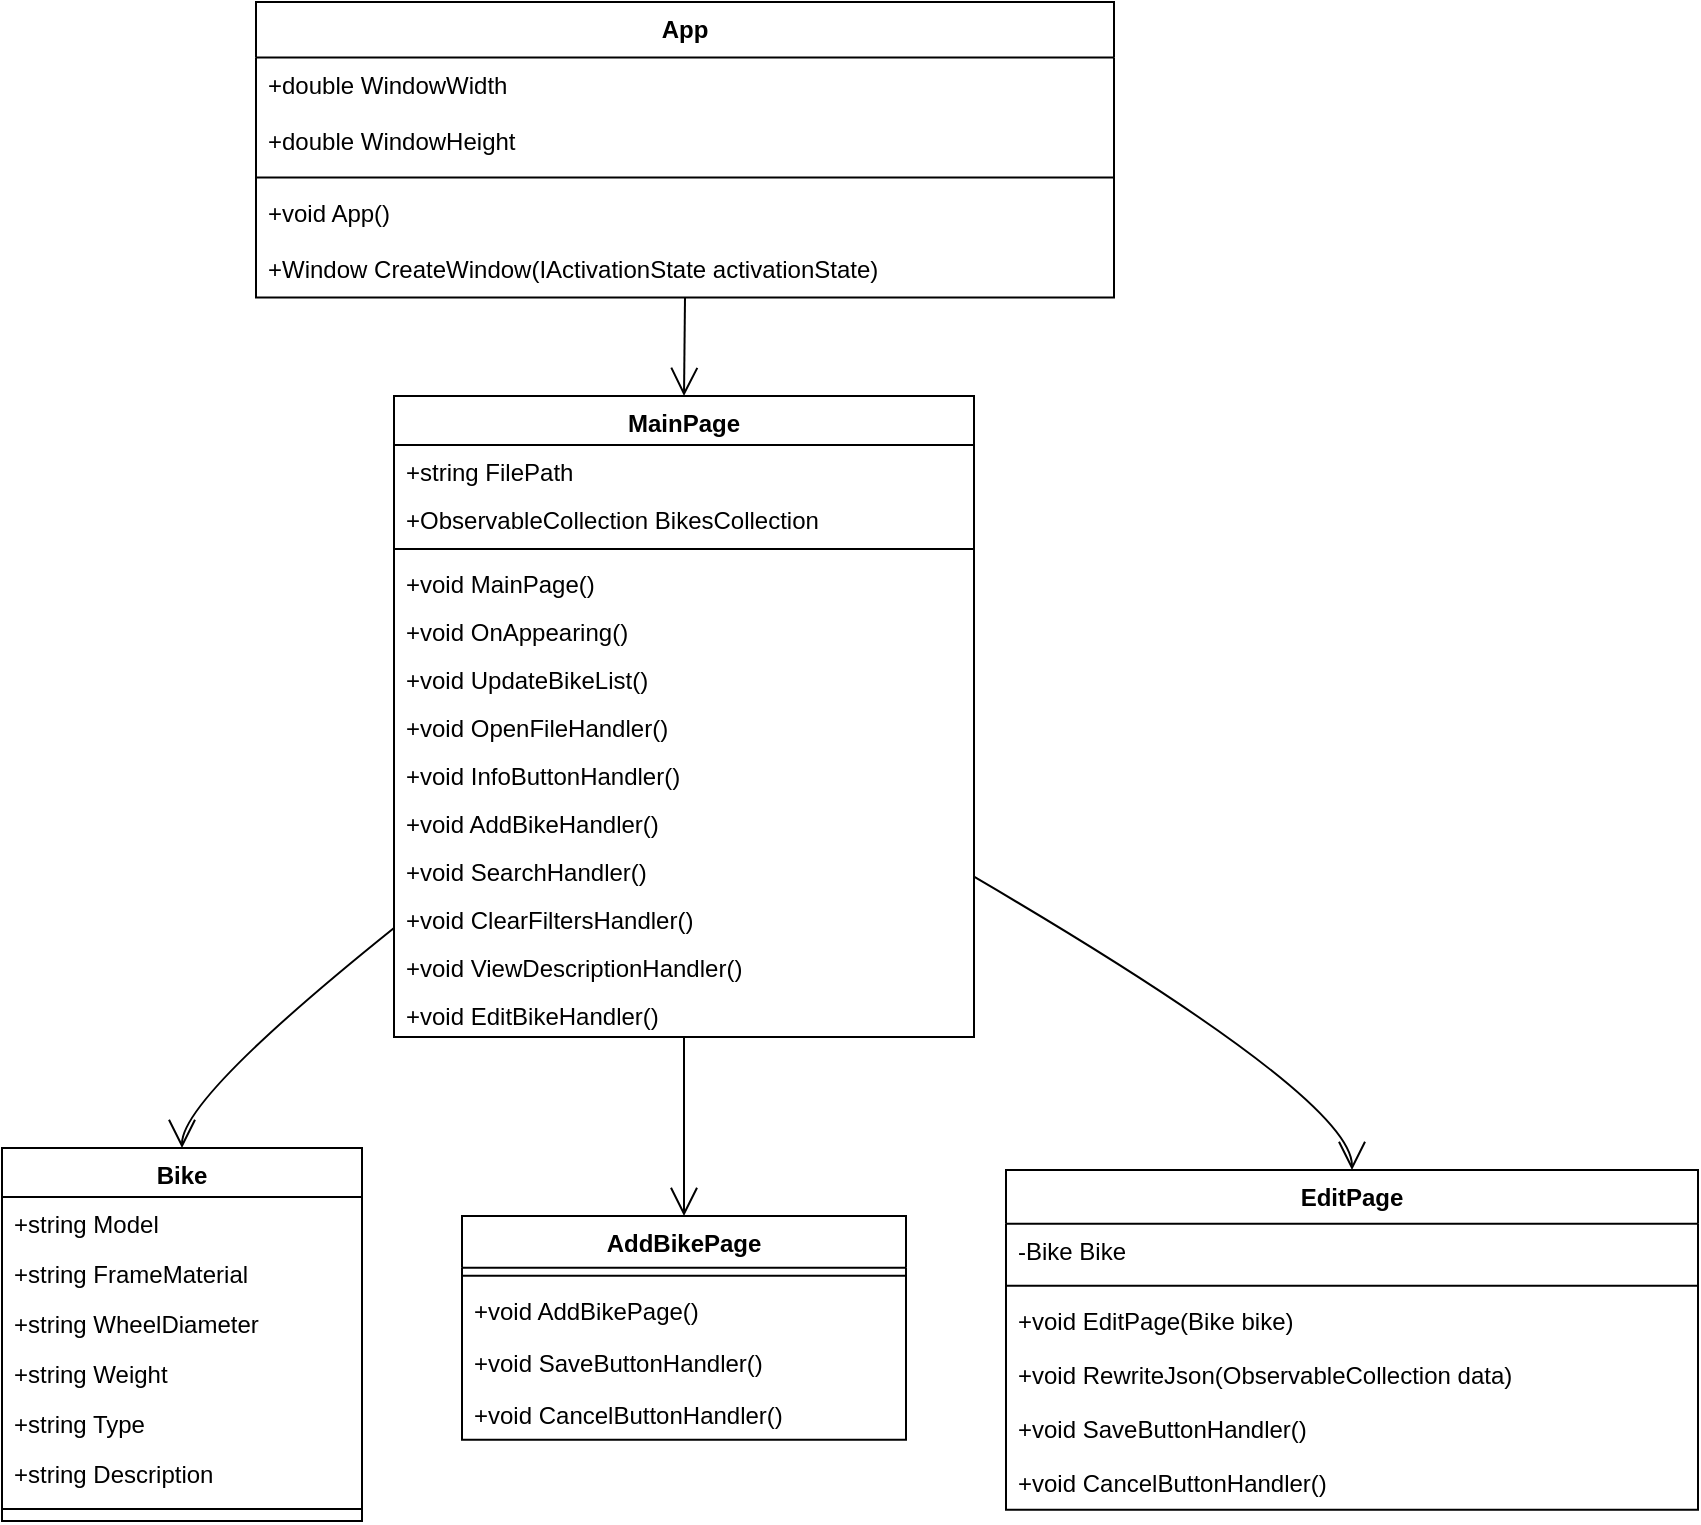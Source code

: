 <mxfile version="24.7.8" pages="2">
  <diagram id="x9y2PQWshV-bz23cPPq1" name="class diagram">
    <mxGraphModel dx="1050" dy="621" grid="1" gridSize="10" guides="1" tooltips="1" connect="1" arrows="1" fold="1" page="1" pageScale="1" pageWidth="827" pageHeight="1169" math="0" shadow="0">
      <root>
        <mxCell id="0" />
        <mxCell id="1" parent="0" />
        <mxCell id="7YfvN7CsKjtY5jNT_al5-1" value="App" style="swimlane;fontStyle=1;align=center;verticalAlign=top;childLayout=stackLayout;horizontal=1;startSize=27.8;horizontalStack=0;resizeParent=1;resizeParentMax=0;resizeLast=0;collapsible=0;marginBottom=0;" vertex="1" parent="1">
          <mxGeometry x="147" y="20" width="429" height="147.8" as="geometry" />
        </mxCell>
        <mxCell id="7YfvN7CsKjtY5jNT_al5-2" value="+double WindowWidth" style="text;strokeColor=none;fillColor=none;align=left;verticalAlign=top;spacingLeft=4;spacingRight=4;overflow=hidden;rotatable=0;points=[[0,0.5],[1,0.5]];portConstraint=eastwest;" vertex="1" parent="7YfvN7CsKjtY5jNT_al5-1">
          <mxGeometry y="27.8" width="429" height="28" as="geometry" />
        </mxCell>
        <mxCell id="7YfvN7CsKjtY5jNT_al5-3" value="+double WindowHeight" style="text;strokeColor=none;fillColor=none;align=left;verticalAlign=top;spacingLeft=4;spacingRight=4;overflow=hidden;rotatable=0;points=[[0,0.5],[1,0.5]];portConstraint=eastwest;" vertex="1" parent="7YfvN7CsKjtY5jNT_al5-1">
          <mxGeometry y="55.8" width="429" height="28" as="geometry" />
        </mxCell>
        <mxCell id="7YfvN7CsKjtY5jNT_al5-4" style="line;strokeWidth=1;fillColor=none;align=left;verticalAlign=middle;spacingTop=-1;spacingLeft=3;spacingRight=3;rotatable=0;labelPosition=right;points=[];portConstraint=eastwest;strokeColor=inherit;" vertex="1" parent="7YfvN7CsKjtY5jNT_al5-1">
          <mxGeometry y="83.8" width="429" height="8" as="geometry" />
        </mxCell>
        <mxCell id="7YfvN7CsKjtY5jNT_al5-5" value="+void App()" style="text;strokeColor=none;fillColor=none;align=left;verticalAlign=top;spacingLeft=4;spacingRight=4;overflow=hidden;rotatable=0;points=[[0,0.5],[1,0.5]];portConstraint=eastwest;" vertex="1" parent="7YfvN7CsKjtY5jNT_al5-1">
          <mxGeometry y="91.8" width="429" height="28" as="geometry" />
        </mxCell>
        <mxCell id="7YfvN7CsKjtY5jNT_al5-6" value="+Window CreateWindow(IActivationState activationState)" style="text;strokeColor=none;fillColor=none;align=left;verticalAlign=top;spacingLeft=4;spacingRight=4;overflow=hidden;rotatable=0;points=[[0,0.5],[1,0.5]];portConstraint=eastwest;" vertex="1" parent="7YfvN7CsKjtY5jNT_al5-1">
          <mxGeometry y="119.8" width="429" height="28" as="geometry" />
        </mxCell>
        <mxCell id="7YfvN7CsKjtY5jNT_al5-7" value="MainPage" style="swimlane;fontStyle=1;align=center;verticalAlign=top;childLayout=stackLayout;horizontal=1;startSize=24.477;horizontalStack=0;resizeParent=1;resizeParentMax=0;resizeLast=0;collapsible=0;marginBottom=0;" vertex="1" parent="1">
          <mxGeometry x="216" y="217" width="290" height="320.477" as="geometry" />
        </mxCell>
        <mxCell id="7YfvN7CsKjtY5jNT_al5-8" value="+string FilePath" style="text;strokeColor=none;fillColor=none;align=left;verticalAlign=top;spacingLeft=4;spacingRight=4;overflow=hidden;rotatable=0;points=[[0,0.5],[1,0.5]];portConstraint=eastwest;" vertex="1" parent="7YfvN7CsKjtY5jNT_al5-7">
          <mxGeometry y="24.477" width="290" height="24" as="geometry" />
        </mxCell>
        <mxCell id="7YfvN7CsKjtY5jNT_al5-9" value="+ObservableCollection BikesCollection" style="text;strokeColor=none;fillColor=none;align=left;verticalAlign=top;spacingLeft=4;spacingRight=4;overflow=hidden;rotatable=0;points=[[0,0.5],[1,0.5]];portConstraint=eastwest;" vertex="1" parent="7YfvN7CsKjtY5jNT_al5-7">
          <mxGeometry y="48.477" width="290" height="24" as="geometry" />
        </mxCell>
        <mxCell id="7YfvN7CsKjtY5jNT_al5-10" style="line;strokeWidth=1;fillColor=none;align=left;verticalAlign=middle;spacingTop=-1;spacingLeft=3;spacingRight=3;rotatable=0;labelPosition=right;points=[];portConstraint=eastwest;strokeColor=inherit;" vertex="1" parent="7YfvN7CsKjtY5jNT_al5-7">
          <mxGeometry y="72.477" width="290" height="8" as="geometry" />
        </mxCell>
        <mxCell id="7YfvN7CsKjtY5jNT_al5-11" value="+void MainPage()" style="text;strokeColor=none;fillColor=none;align=left;verticalAlign=top;spacingLeft=4;spacingRight=4;overflow=hidden;rotatable=0;points=[[0,0.5],[1,0.5]];portConstraint=eastwest;" vertex="1" parent="7YfvN7CsKjtY5jNT_al5-7">
          <mxGeometry y="80.477" width="290" height="24" as="geometry" />
        </mxCell>
        <mxCell id="7YfvN7CsKjtY5jNT_al5-12" value="+void OnAppearing()" style="text;strokeColor=none;fillColor=none;align=left;verticalAlign=top;spacingLeft=4;spacingRight=4;overflow=hidden;rotatable=0;points=[[0,0.5],[1,0.5]];portConstraint=eastwest;" vertex="1" parent="7YfvN7CsKjtY5jNT_al5-7">
          <mxGeometry y="104.477" width="290" height="24" as="geometry" />
        </mxCell>
        <mxCell id="7YfvN7CsKjtY5jNT_al5-13" value="+void UpdateBikeList()" style="text;strokeColor=none;fillColor=none;align=left;verticalAlign=top;spacingLeft=4;spacingRight=4;overflow=hidden;rotatable=0;points=[[0,0.5],[1,0.5]];portConstraint=eastwest;" vertex="1" parent="7YfvN7CsKjtY5jNT_al5-7">
          <mxGeometry y="128.477" width="290" height="24" as="geometry" />
        </mxCell>
        <mxCell id="7YfvN7CsKjtY5jNT_al5-14" value="+void OpenFileHandler()" style="text;strokeColor=none;fillColor=none;align=left;verticalAlign=top;spacingLeft=4;spacingRight=4;overflow=hidden;rotatable=0;points=[[0,0.5],[1,0.5]];portConstraint=eastwest;" vertex="1" parent="7YfvN7CsKjtY5jNT_al5-7">
          <mxGeometry y="152.477" width="290" height="24" as="geometry" />
        </mxCell>
        <mxCell id="7YfvN7CsKjtY5jNT_al5-15" value="+void InfoButtonHandler()" style="text;strokeColor=none;fillColor=none;align=left;verticalAlign=top;spacingLeft=4;spacingRight=4;overflow=hidden;rotatable=0;points=[[0,0.5],[1,0.5]];portConstraint=eastwest;" vertex="1" parent="7YfvN7CsKjtY5jNT_al5-7">
          <mxGeometry y="176.477" width="290" height="24" as="geometry" />
        </mxCell>
        <mxCell id="7YfvN7CsKjtY5jNT_al5-16" value="+void AddBikeHandler()" style="text;strokeColor=none;fillColor=none;align=left;verticalAlign=top;spacingLeft=4;spacingRight=4;overflow=hidden;rotatable=0;points=[[0,0.5],[1,0.5]];portConstraint=eastwest;" vertex="1" parent="7YfvN7CsKjtY5jNT_al5-7">
          <mxGeometry y="200.477" width="290" height="24" as="geometry" />
        </mxCell>
        <mxCell id="7YfvN7CsKjtY5jNT_al5-17" value="+void SearchHandler()" style="text;strokeColor=none;fillColor=none;align=left;verticalAlign=top;spacingLeft=4;spacingRight=4;overflow=hidden;rotatable=0;points=[[0,0.5],[1,0.5]];portConstraint=eastwest;" vertex="1" parent="7YfvN7CsKjtY5jNT_al5-7">
          <mxGeometry y="224.477" width="290" height="24" as="geometry" />
        </mxCell>
        <mxCell id="7YfvN7CsKjtY5jNT_al5-18" value="+void ClearFiltersHandler()" style="text;strokeColor=none;fillColor=none;align=left;verticalAlign=top;spacingLeft=4;spacingRight=4;overflow=hidden;rotatable=0;points=[[0,0.5],[1,0.5]];portConstraint=eastwest;" vertex="1" parent="7YfvN7CsKjtY5jNT_al5-7">
          <mxGeometry y="248.477" width="290" height="24" as="geometry" />
        </mxCell>
        <mxCell id="7YfvN7CsKjtY5jNT_al5-19" value="+void ViewDescriptionHandler()" style="text;strokeColor=none;fillColor=none;align=left;verticalAlign=top;spacingLeft=4;spacingRight=4;overflow=hidden;rotatable=0;points=[[0,0.5],[1,0.5]];portConstraint=eastwest;" vertex="1" parent="7YfvN7CsKjtY5jNT_al5-7">
          <mxGeometry y="272.477" width="290" height="24" as="geometry" />
        </mxCell>
        <mxCell id="7YfvN7CsKjtY5jNT_al5-20" value="+void EditBikeHandler()" style="text;strokeColor=none;fillColor=none;align=left;verticalAlign=top;spacingLeft=4;spacingRight=4;overflow=hidden;rotatable=0;points=[[0,0.5],[1,0.5]];portConstraint=eastwest;" vertex="1" parent="7YfvN7CsKjtY5jNT_al5-7">
          <mxGeometry y="296.477" width="290" height="24" as="geometry" />
        </mxCell>
        <mxCell id="7YfvN7CsKjtY5jNT_al5-21" value="Bike" style="swimlane;fontStyle=1;align=center;verticalAlign=top;childLayout=stackLayout;horizontal=1;startSize=24.507;horizontalStack=0;resizeParent=1;resizeParentMax=0;resizeLast=0;collapsible=0;marginBottom=0;" vertex="1" parent="1">
          <mxGeometry x="20" y="593" width="180" height="186.507" as="geometry" />
        </mxCell>
        <mxCell id="7YfvN7CsKjtY5jNT_al5-22" value="+string Model" style="text;strokeColor=none;fillColor=none;align=left;verticalAlign=top;spacingLeft=4;spacingRight=4;overflow=hidden;rotatable=0;points=[[0,0.5],[1,0.5]];portConstraint=eastwest;" vertex="1" parent="7YfvN7CsKjtY5jNT_al5-21">
          <mxGeometry y="24.507" width="180" height="25" as="geometry" />
        </mxCell>
        <mxCell id="7YfvN7CsKjtY5jNT_al5-23" value="+string FrameMaterial" style="text;strokeColor=none;fillColor=none;align=left;verticalAlign=top;spacingLeft=4;spacingRight=4;overflow=hidden;rotatable=0;points=[[0,0.5],[1,0.5]];portConstraint=eastwest;" vertex="1" parent="7YfvN7CsKjtY5jNT_al5-21">
          <mxGeometry y="49.507" width="180" height="25" as="geometry" />
        </mxCell>
        <mxCell id="7YfvN7CsKjtY5jNT_al5-24" value="+string WheelDiameter" style="text;strokeColor=none;fillColor=none;align=left;verticalAlign=top;spacingLeft=4;spacingRight=4;overflow=hidden;rotatable=0;points=[[0,0.5],[1,0.5]];portConstraint=eastwest;" vertex="1" parent="7YfvN7CsKjtY5jNT_al5-21">
          <mxGeometry y="74.507" width="180" height="25" as="geometry" />
        </mxCell>
        <mxCell id="7YfvN7CsKjtY5jNT_al5-25" value="+string Weight" style="text;strokeColor=none;fillColor=none;align=left;verticalAlign=top;spacingLeft=4;spacingRight=4;overflow=hidden;rotatable=0;points=[[0,0.5],[1,0.5]];portConstraint=eastwest;" vertex="1" parent="7YfvN7CsKjtY5jNT_al5-21">
          <mxGeometry y="99.507" width="180" height="25" as="geometry" />
        </mxCell>
        <mxCell id="7YfvN7CsKjtY5jNT_al5-26" value="+string Type" style="text;strokeColor=none;fillColor=none;align=left;verticalAlign=top;spacingLeft=4;spacingRight=4;overflow=hidden;rotatable=0;points=[[0,0.5],[1,0.5]];portConstraint=eastwest;" vertex="1" parent="7YfvN7CsKjtY5jNT_al5-21">
          <mxGeometry y="124.507" width="180" height="25" as="geometry" />
        </mxCell>
        <mxCell id="7YfvN7CsKjtY5jNT_al5-27" value="+string Description" style="text;strokeColor=none;fillColor=none;align=left;verticalAlign=top;spacingLeft=4;spacingRight=4;overflow=hidden;rotatable=0;points=[[0,0.5],[1,0.5]];portConstraint=eastwest;" vertex="1" parent="7YfvN7CsKjtY5jNT_al5-21">
          <mxGeometry y="149.507" width="180" height="25" as="geometry" />
        </mxCell>
        <mxCell id="7YfvN7CsKjtY5jNT_al5-28" style="line;strokeWidth=1;fillColor=none;align=left;verticalAlign=middle;spacingTop=-1;spacingLeft=3;spacingRight=3;rotatable=0;labelPosition=right;points=[];portConstraint=eastwest;strokeColor=inherit;" vertex="1" parent="7YfvN7CsKjtY5jNT_al5-21">
          <mxGeometry y="174.507" width="180" height="12" as="geometry" />
        </mxCell>
        <mxCell id="7YfvN7CsKjtY5jNT_al5-29" value="AddBikePage" style="swimlane;fontStyle=1;align=center;verticalAlign=top;childLayout=stackLayout;horizontal=1;startSize=25.911;horizontalStack=0;resizeParent=1;resizeParentMax=0;resizeLast=0;collapsible=0;marginBottom=0;" vertex="1" parent="1">
          <mxGeometry x="250" y="627" width="222" height="111.911" as="geometry" />
        </mxCell>
        <mxCell id="7YfvN7CsKjtY5jNT_al5-30" style="line;strokeWidth=1;fillColor=none;align=left;verticalAlign=middle;spacingTop=-1;spacingLeft=3;spacingRight=3;rotatable=0;labelPosition=right;points=[];portConstraint=eastwest;strokeColor=inherit;" vertex="1" parent="7YfvN7CsKjtY5jNT_al5-29">
          <mxGeometry y="25.911" width="222" height="8" as="geometry" />
        </mxCell>
        <mxCell id="7YfvN7CsKjtY5jNT_al5-31" value="+void AddBikePage()" style="text;strokeColor=none;fillColor=none;align=left;verticalAlign=top;spacingLeft=4;spacingRight=4;overflow=hidden;rotatable=0;points=[[0,0.5],[1,0.5]];portConstraint=eastwest;" vertex="1" parent="7YfvN7CsKjtY5jNT_al5-29">
          <mxGeometry y="33.911" width="222" height="26" as="geometry" />
        </mxCell>
        <mxCell id="7YfvN7CsKjtY5jNT_al5-32" value="+void SaveButtonHandler()" style="text;strokeColor=none;fillColor=none;align=left;verticalAlign=top;spacingLeft=4;spacingRight=4;overflow=hidden;rotatable=0;points=[[0,0.5],[1,0.5]];portConstraint=eastwest;" vertex="1" parent="7YfvN7CsKjtY5jNT_al5-29">
          <mxGeometry y="59.911" width="222" height="26" as="geometry" />
        </mxCell>
        <mxCell id="7YfvN7CsKjtY5jNT_al5-33" value="+void CancelButtonHandler()" style="text;strokeColor=none;fillColor=none;align=left;verticalAlign=top;spacingLeft=4;spacingRight=4;overflow=hidden;rotatable=0;points=[[0,0.5],[1,0.5]];portConstraint=eastwest;" vertex="1" parent="7YfvN7CsKjtY5jNT_al5-29">
          <mxGeometry y="85.911" width="222" height="26" as="geometry" />
        </mxCell>
        <mxCell id="7YfvN7CsKjtY5jNT_al5-34" value="EditPage" style="swimlane;fontStyle=1;align=center;verticalAlign=top;childLayout=stackLayout;horizontal=1;startSize=26.9;horizontalStack=0;resizeParent=1;resizeParentMax=0;resizeLast=0;collapsible=0;marginBottom=0;" vertex="1" parent="1">
          <mxGeometry x="522" y="604" width="346" height="169.9" as="geometry" />
        </mxCell>
        <mxCell id="7YfvN7CsKjtY5jNT_al5-35" value="-Bike Bike" style="text;strokeColor=none;fillColor=none;align=left;verticalAlign=top;spacingLeft=4;spacingRight=4;overflow=hidden;rotatable=0;points=[[0,0.5],[1,0.5]];portConstraint=eastwest;" vertex="1" parent="7YfvN7CsKjtY5jNT_al5-34">
          <mxGeometry y="26.9" width="346" height="27" as="geometry" />
        </mxCell>
        <mxCell id="7YfvN7CsKjtY5jNT_al5-36" style="line;strokeWidth=1;fillColor=none;align=left;verticalAlign=middle;spacingTop=-1;spacingLeft=3;spacingRight=3;rotatable=0;labelPosition=right;points=[];portConstraint=eastwest;strokeColor=inherit;" vertex="1" parent="7YfvN7CsKjtY5jNT_al5-34">
          <mxGeometry y="53.9" width="346" height="8" as="geometry" />
        </mxCell>
        <mxCell id="7YfvN7CsKjtY5jNT_al5-37" value="+void EditPage(Bike bike)" style="text;strokeColor=none;fillColor=none;align=left;verticalAlign=top;spacingLeft=4;spacingRight=4;overflow=hidden;rotatable=0;points=[[0,0.5],[1,0.5]];portConstraint=eastwest;" vertex="1" parent="7YfvN7CsKjtY5jNT_al5-34">
          <mxGeometry y="61.9" width="346" height="27" as="geometry" />
        </mxCell>
        <mxCell id="7YfvN7CsKjtY5jNT_al5-38" value="+void RewriteJson(ObservableCollection data)" style="text;strokeColor=none;fillColor=none;align=left;verticalAlign=top;spacingLeft=4;spacingRight=4;overflow=hidden;rotatable=0;points=[[0,0.5],[1,0.5]];portConstraint=eastwest;" vertex="1" parent="7YfvN7CsKjtY5jNT_al5-34">
          <mxGeometry y="88.9" width="346" height="27" as="geometry" />
        </mxCell>
        <mxCell id="7YfvN7CsKjtY5jNT_al5-39" value="+void SaveButtonHandler()" style="text;strokeColor=none;fillColor=none;align=left;verticalAlign=top;spacingLeft=4;spacingRight=4;overflow=hidden;rotatable=0;points=[[0,0.5],[1,0.5]];portConstraint=eastwest;" vertex="1" parent="7YfvN7CsKjtY5jNT_al5-34">
          <mxGeometry y="115.9" width="346" height="27" as="geometry" />
        </mxCell>
        <mxCell id="7YfvN7CsKjtY5jNT_al5-40" value="+void CancelButtonHandler()" style="text;strokeColor=none;fillColor=none;align=left;verticalAlign=top;spacingLeft=4;spacingRight=4;overflow=hidden;rotatable=0;points=[[0,0.5],[1,0.5]];portConstraint=eastwest;" vertex="1" parent="7YfvN7CsKjtY5jNT_al5-34">
          <mxGeometry y="142.9" width="346" height="27" as="geometry" />
        </mxCell>
        <mxCell id="7YfvN7CsKjtY5jNT_al5-41" value="" style="curved=1;startArrow=none;endArrow=open;endSize=12;exitX=0.5;exitY=1;entryX=0.5;entryY=0;rounded=0;" edge="1" parent="1" source="7YfvN7CsKjtY5jNT_al5-1" target="7YfvN7CsKjtY5jNT_al5-7">
          <mxGeometry relative="1" as="geometry">
            <Array as="points" />
          </mxGeometry>
        </mxCell>
        <mxCell id="7YfvN7CsKjtY5jNT_al5-42" value="" style="curved=1;startArrow=none;endArrow=open;endSize=12;exitX=0;exitY=0.83;entryX=0.5;entryY=0;rounded=0;" edge="1" parent="1" source="7YfvN7CsKjtY5jNT_al5-7" target="7YfvN7CsKjtY5jNT_al5-21">
          <mxGeometry relative="1" as="geometry">
            <Array as="points">
              <mxPoint x="110" y="568" />
            </Array>
          </mxGeometry>
        </mxCell>
        <mxCell id="7YfvN7CsKjtY5jNT_al5-43" value="" style="curved=1;startArrow=none;endArrow=open;endSize=12;exitX=0.5;exitY=1;entryX=0.5;entryY=0;rounded=0;" edge="1" parent="1" source="7YfvN7CsKjtY5jNT_al5-7" target="7YfvN7CsKjtY5jNT_al5-29">
          <mxGeometry relative="1" as="geometry">
            <Array as="points" />
          </mxGeometry>
        </mxCell>
        <mxCell id="7YfvN7CsKjtY5jNT_al5-44" value="" style="curved=1;startArrow=none;endArrow=open;endSize=12;exitX=1;exitY=0.75;entryX=0.5;entryY=0;rounded=0;" edge="1" parent="1" source="7YfvN7CsKjtY5jNT_al5-7" target="7YfvN7CsKjtY5jNT_al5-34">
          <mxGeometry relative="1" as="geometry">
            <Array as="points">
              <mxPoint x="695" y="568" />
            </Array>
          </mxGeometry>
        </mxCell>
      </root>
    </mxGraphModel>
  </diagram>
  <diagram id="wMxeHg_R6OUoAPapw3wm" name="sequence diagram">
    <mxGraphModel dx="1050" dy="621" grid="1" gridSize="10" guides="1" tooltips="1" connect="1" arrows="1" fold="1" page="1" pageScale="1" pageWidth="827" pageHeight="1169" math="0" shadow="0">
      <root>
        <mxCell id="0" />
        <mxCell id="1" parent="0" />
        <mxCell id="WUl34uqNScX1Nfj6LPXW-1" value="User" style="shape=umlLifeline;perimeter=lifelinePerimeter;whiteSpace=wrap;container=1;dropTarget=0;collapsible=0;recursiveResize=0;outlineConnect=0;portConstraint=eastwest;newEdgeStyle={&quot;edgeStyle&quot;:&quot;elbowEdgeStyle&quot;,&quot;elbow&quot;:&quot;vertical&quot;,&quot;curved&quot;:0,&quot;rounded&quot;:0};participant=umlActor;verticalAlign=bottom;labelPosition=center;verticalLabelPosition=top;align=center;size=65;" parent="1" vertex="1">
          <mxGeometry x="170" y="200" width="35" height="754" as="geometry" />
        </mxCell>
        <mxCell id="WUl34uqNScX1Nfj6LPXW-2" value="User Interface" style="shape=umlLifeline;perimeter=lifelinePerimeter;whiteSpace=wrap;container=1;dropTarget=0;collapsible=0;recursiveResize=0;outlineConnect=0;portConstraint=eastwest;newEdgeStyle={&quot;edgeStyle&quot;:&quot;elbowEdgeStyle&quot;,&quot;elbow&quot;:&quot;vertical&quot;,&quot;curved&quot;:0,&quot;rounded&quot;:0};size=65;" parent="1" vertex="1">
          <mxGeometry x="419" y="200" width="150" height="754" as="geometry" />
        </mxCell>
        <mxCell id="WUl34uqNScX1Nfj6LPXW-3" value="File Picker" style="shape=umlLifeline;perimeter=lifelinePerimeter;whiteSpace=wrap;container=1;dropTarget=0;collapsible=0;recursiveResize=0;outlineConnect=0;portConstraint=eastwest;newEdgeStyle={&quot;edgeStyle&quot;:&quot;elbowEdgeStyle&quot;,&quot;elbow&quot;:&quot;vertical&quot;,&quot;curved&quot;:0,&quot;rounded&quot;:0};size=65;" parent="1" vertex="1">
          <mxGeometry x="656" y="200" width="150" height="754" as="geometry" />
        </mxCell>
        <mxCell id="WUl34uqNScX1Nfj6LPXW-4" value="Main Page" style="shape=umlLifeline;perimeter=lifelinePerimeter;whiteSpace=wrap;container=1;dropTarget=0;collapsible=0;recursiveResize=0;outlineConnect=0;portConstraint=eastwest;newEdgeStyle={&quot;edgeStyle&quot;:&quot;elbowEdgeStyle&quot;,&quot;elbow&quot;:&quot;vertical&quot;,&quot;curved&quot;:0,&quot;rounded&quot;:0};size=65;" parent="1" vertex="1">
          <mxGeometry x="856" y="200" width="150" height="754" as="geometry" />
        </mxCell>
        <mxCell id="WUl34uqNScX1Nfj6LPXW-5" value="File System" style="shape=umlLifeline;perimeter=lifelinePerimeter;whiteSpace=wrap;container=1;dropTarget=0;collapsible=0;recursiveResize=0;outlineConnect=0;portConstraint=eastwest;newEdgeStyle={&quot;edgeStyle&quot;:&quot;elbowEdgeStyle&quot;,&quot;elbow&quot;:&quot;vertical&quot;,&quot;curved&quot;:0,&quot;rounded&quot;:0};size=65;" parent="1" vertex="1">
          <mxGeometry x="1069" y="200" width="150" height="754" as="geometry" />
        </mxCell>
        <mxCell id="WUl34uqNScX1Nfj6LPXW-6" value="JSON Parser" style="shape=umlLifeline;perimeter=lifelinePerimeter;whiteSpace=wrap;container=1;dropTarget=0;collapsible=0;recursiveResize=0;outlineConnect=0;portConstraint=eastwest;newEdgeStyle={&quot;edgeStyle&quot;:&quot;elbowEdgeStyle&quot;,&quot;elbow&quot;:&quot;vertical&quot;,&quot;curved&quot;:0,&quot;rounded&quot;:0};size=65;" parent="1" vertex="1">
          <mxGeometry x="1269" y="200" width="150" height="754" as="geometry" />
        </mxCell>
        <mxCell id="WUl34uqNScX1Nfj6LPXW-7" value="Clicks &quot;Select File&quot; button" style="verticalAlign=bottom;edgeStyle=elbowEdgeStyle;elbow=vertical;curved=0;rounded=0;endArrow=block;" parent="1" source="WUl34uqNScX1Nfj6LPXW-1" target="WUl34uqNScX1Nfj6LPXW-2" edge="1">
          <mxGeometry relative="1" as="geometry">
            <Array as="points">
              <mxPoint x="378" y="309" />
            </Array>
          </mxGeometry>
        </mxCell>
        <mxCell id="WUl34uqNScX1Nfj6LPXW-8" value="Opens file picker dialog" style="verticalAlign=bottom;edgeStyle=elbowEdgeStyle;elbow=vertical;curved=0;rounded=0;endArrow=block;" parent="1" source="WUl34uqNScX1Nfj6LPXW-2" target="WUl34uqNScX1Nfj6LPXW-3" edge="1">
          <mxGeometry relative="1" as="geometry">
            <Array as="points">
              <mxPoint x="621" y="363" />
            </Array>
          </mxGeometry>
        </mxCell>
        <mxCell id="WUl34uqNScX1Nfj6LPXW-9" value="Shows available JSON files" style="verticalAlign=bottom;edgeStyle=elbowEdgeStyle;elbow=vertical;curved=0;rounded=0;dashed=1;dashPattern=2 3;endArrow=block;" parent="1" source="WUl34uqNScX1Nfj6LPXW-3" target="WUl34uqNScX1Nfj6LPXW-1" edge="1">
          <mxGeometry relative="1" as="geometry">
            <Array as="points">
              <mxPoint x="500" y="417" />
            </Array>
          </mxGeometry>
        </mxCell>
        <mxCell id="WUl34uqNScX1Nfj6LPXW-10" value="Selects a JSON file" style="verticalAlign=bottom;edgeStyle=elbowEdgeStyle;elbow=vertical;curved=0;rounded=0;endArrow=block;" parent="1" source="WUl34uqNScX1Nfj6LPXW-1" target="WUl34uqNScX1Nfj6LPXW-3" edge="1">
          <mxGeometry relative="1" as="geometry">
            <Array as="points">
              <mxPoint x="497" y="471" />
            </Array>
          </mxGeometry>
        </mxCell>
        <mxCell id="WUl34uqNScX1Nfj6LPXW-11" value="Returns file path" style="verticalAlign=bottom;edgeStyle=elbowEdgeStyle;elbow=vertical;curved=0;rounded=0;endArrow=block;" parent="1" source="WUl34uqNScX1Nfj6LPXW-3" target="WUl34uqNScX1Nfj6LPXW-4" edge="1">
          <mxGeometry relative="1" as="geometry">
            <Array as="points">
              <mxPoint x="840" y="525" />
            </Array>
          </mxGeometry>
        </mxCell>
        <mxCell id="WUl34uqNScX1Nfj6LPXW-12" value="Reads JSON content" style="verticalAlign=bottom;edgeStyle=elbowEdgeStyle;elbow=vertical;curved=0;rounded=0;endArrow=block;" parent="1" source="WUl34uqNScX1Nfj6LPXW-4" target="WUl34uqNScX1Nfj6LPXW-5" edge="1">
          <mxGeometry relative="1" as="geometry">
            <Array as="points">
              <mxPoint x="1046" y="579" />
            </Array>
          </mxGeometry>
        </mxCell>
        <mxCell id="WUl34uqNScX1Nfj6LPXW-13" value="Returns file content" style="verticalAlign=bottom;edgeStyle=elbowEdgeStyle;elbow=vertical;curved=0;rounded=0;dashed=1;dashPattern=2 3;endArrow=block;" parent="1" source="WUl34uqNScX1Nfj6LPXW-5" target="WUl34uqNScX1Nfj6LPXW-4" edge="1">
          <mxGeometry relative="1" as="geometry">
            <Array as="points">
              <mxPoint x="1049" y="633" />
            </Array>
          </mxGeometry>
        </mxCell>
        <mxCell id="WUl34uqNScX1Nfj6LPXW-14" value="Parses JSON data" style="verticalAlign=bottom;edgeStyle=elbowEdgeStyle;elbow=vertical;curved=0;rounded=0;endArrow=block;" parent="1" source="WUl34uqNScX1Nfj6LPXW-4" target="WUl34uqNScX1Nfj6LPXW-6" edge="1">
          <mxGeometry relative="1" as="geometry">
            <Array as="points">
              <mxPoint x="1146" y="687" />
            </Array>
          </mxGeometry>
        </mxCell>
        <mxCell id="WUl34uqNScX1Nfj6LPXW-15" value="Returns list of bikes" style="verticalAlign=bottom;edgeStyle=elbowEdgeStyle;elbow=vertical;curved=0;rounded=0;dashed=1;dashPattern=2 3;endArrow=block;" parent="1" source="WUl34uqNScX1Nfj6LPXW-6" target="WUl34uqNScX1Nfj6LPXW-4" edge="1">
          <mxGeometry relative="1" as="geometry">
            <Array as="points">
              <mxPoint x="1149" y="741" />
            </Array>
          </mxGeometry>
        </mxCell>
        <mxCell id="WUl34uqNScX1Nfj6LPXW-16" value="Updates bike list display" style="verticalAlign=bottom;edgeStyle=elbowEdgeStyle;elbow=vertical;curved=0;rounded=0;endArrow=block;" parent="1" source="WUl34uqNScX1Nfj6LPXW-4" target="WUl34uqNScX1Nfj6LPXW-2" edge="1">
          <mxGeometry relative="1" as="geometry">
            <Array as="points">
              <mxPoint x="724" y="795" />
            </Array>
          </mxGeometry>
        </mxCell>
        <mxCell id="WUl34uqNScX1Nfj6LPXW-17" value="Shows updated bike list" style="verticalAlign=bottom;edgeStyle=elbowEdgeStyle;elbow=vertical;curved=0;rounded=0;dashed=1;dashPattern=2 3;endArrow=block;" parent="1" source="WUl34uqNScX1Nfj6LPXW-2" target="WUl34uqNScX1Nfj6LPXW-1" edge="1">
          <mxGeometry relative="1" as="geometry">
            <Array as="points">
              <mxPoint x="381" y="849" />
            </Array>
          </mxGeometry>
        </mxCell>
        <mxCell id="yry0J7J9tYcGXUUYKqm1-1" value="&lt;font style=&quot;font-size: 22px;&quot;&gt;Користувач обирає *.json файл і отримує список велосипедів&lt;/font&gt;" style="text;html=1;align=center;verticalAlign=middle;whiteSpace=wrap;rounded=0;" vertex="1" parent="1">
          <mxGeometry x="531" y="70" width="400" height="30" as="geometry" />
        </mxCell>
      </root>
    </mxGraphModel>
  </diagram>
</mxfile>
